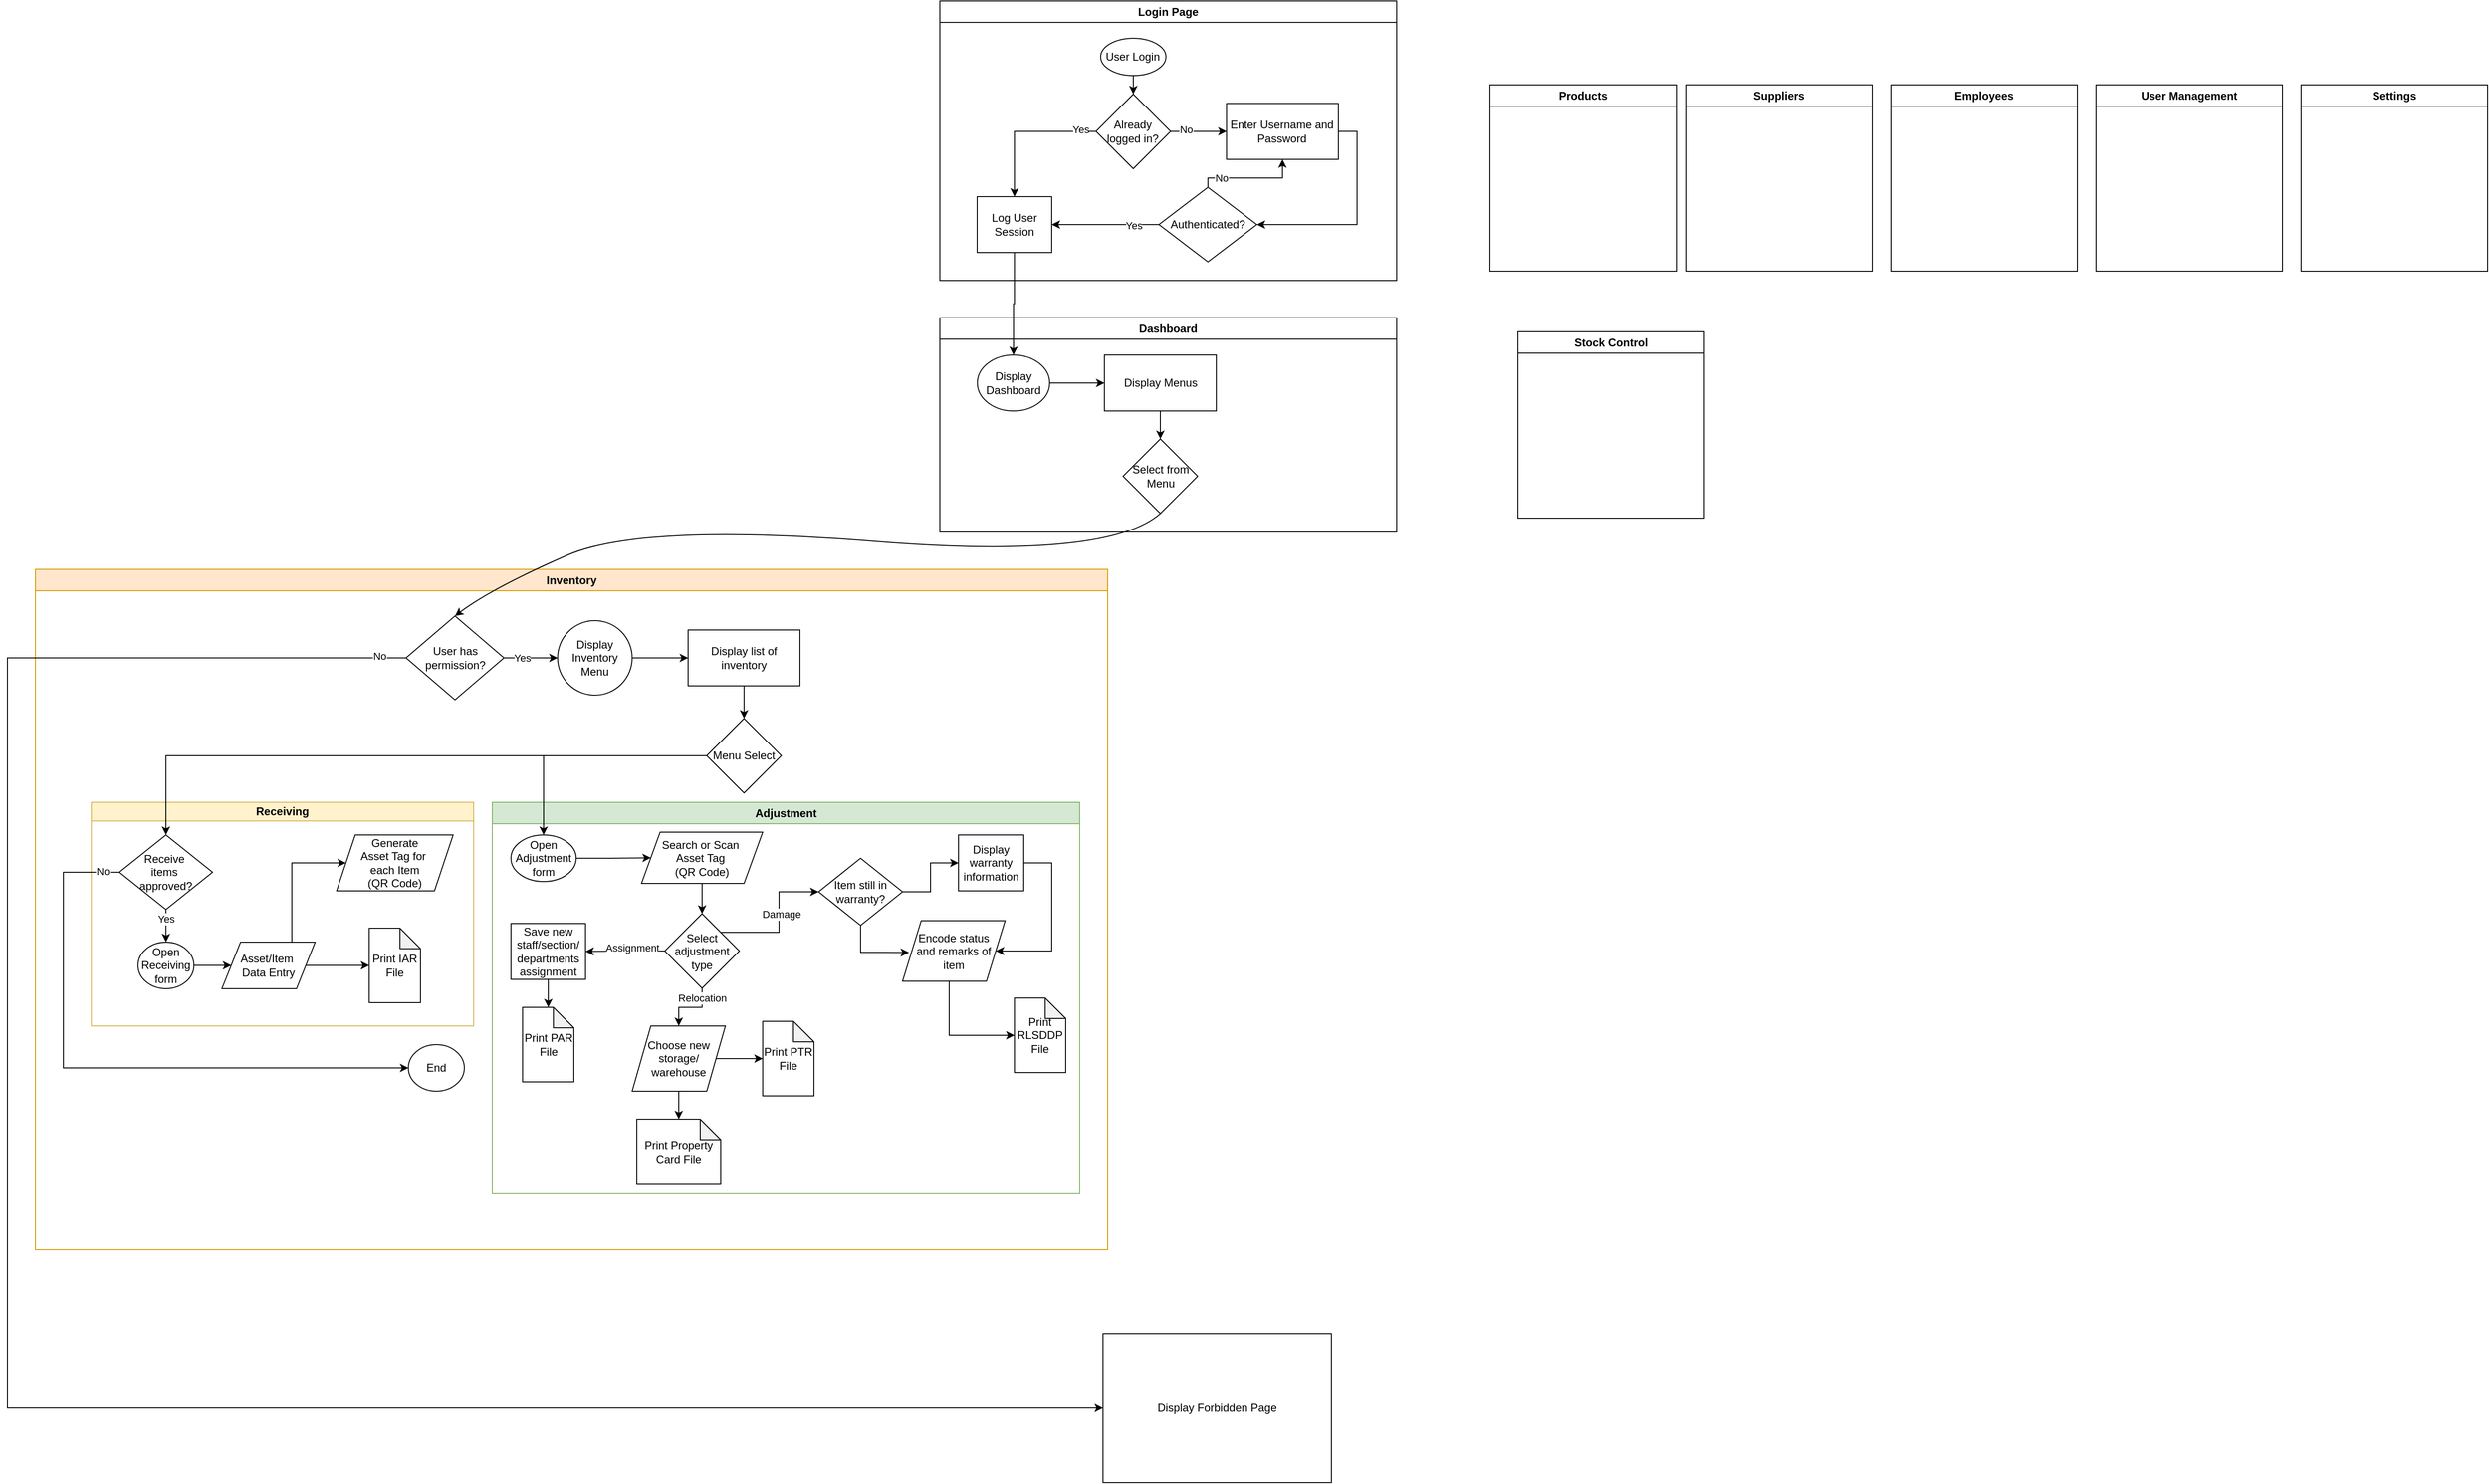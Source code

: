 <mxfile version="24.8.8">
  <diagram id="kgpKYQtTHZ0yAKxKKP6v" name="Page-1">
    <mxGraphModel dx="1338" dy="263" grid="1" gridSize="10" guides="1" tooltips="1" connect="1" arrows="1" fold="1" page="1" pageScale="1" pageWidth="850" pageHeight="1100" background="#ffffff" math="0" shadow="0">
      <root>
        <mxCell id="0" />
        <mxCell id="1" parent="0" />
        <mxCell id="sbPEuqRtvOU7aVTsuF3H-1" value="Login Page" style="swimlane;whiteSpace=wrap;html=1;" parent="1" vertex="1">
          <mxGeometry x="190" y="10" width="490" height="300" as="geometry" />
        </mxCell>
        <mxCell id="sbPEuqRtvOU7aVTsuF3H-4" value="" style="edgeStyle=orthogonalEdgeStyle;rounded=0;orthogonalLoop=1;jettySize=auto;html=1;" parent="sbPEuqRtvOU7aVTsuF3H-1" source="sbPEuqRtvOU7aVTsuF3H-2" target="sbPEuqRtvOU7aVTsuF3H-3" edge="1">
          <mxGeometry relative="1" as="geometry" />
        </mxCell>
        <mxCell id="sbPEuqRtvOU7aVTsuF3H-2" value="User Login" style="ellipse;whiteSpace=wrap;html=1;" parent="sbPEuqRtvOU7aVTsuF3H-1" vertex="1">
          <mxGeometry x="172.48" y="40" width="70" height="40" as="geometry" />
        </mxCell>
        <mxCell id="sbPEuqRtvOU7aVTsuF3H-6" value="" style="edgeStyle=orthogonalEdgeStyle;rounded=0;orthogonalLoop=1;jettySize=auto;html=1;" parent="sbPEuqRtvOU7aVTsuF3H-1" source="sbPEuqRtvOU7aVTsuF3H-3" target="sbPEuqRtvOU7aVTsuF3H-5" edge="1">
          <mxGeometry relative="1" as="geometry" />
        </mxCell>
        <mxCell id="sbPEuqRtvOU7aVTsuF3H-8" value="No" style="edgeLabel;html=1;align=center;verticalAlign=middle;resizable=0;points=[];" parent="sbPEuqRtvOU7aVTsuF3H-6" vertex="1" connectable="0">
          <mxGeometry x="-0.444" y="2" relative="1" as="geometry">
            <mxPoint as="offset" />
          </mxGeometry>
        </mxCell>
        <mxCell id="sbPEuqRtvOU7aVTsuF3H-35" style="edgeStyle=orthogonalEdgeStyle;rounded=0;orthogonalLoop=1;jettySize=auto;html=1;exitX=0;exitY=0.5;exitDx=0;exitDy=0;entryX=0.5;entryY=0;entryDx=0;entryDy=0;" parent="sbPEuqRtvOU7aVTsuF3H-1" source="sbPEuqRtvOU7aVTsuF3H-3" target="sbPEuqRtvOU7aVTsuF3H-34" edge="1">
          <mxGeometry relative="1" as="geometry" />
        </mxCell>
        <mxCell id="sbPEuqRtvOU7aVTsuF3H-38" value="Yes" style="edgeLabel;html=1;align=center;verticalAlign=middle;resizable=0;points=[];" parent="sbPEuqRtvOU7aVTsuF3H-35" vertex="1" connectable="0">
          <mxGeometry x="-0.791" y="-2" relative="1" as="geometry">
            <mxPoint as="offset" />
          </mxGeometry>
        </mxCell>
        <mxCell id="sbPEuqRtvOU7aVTsuF3H-3" value="Already logged in?" style="rhombus;whiteSpace=wrap;html=1;" parent="sbPEuqRtvOU7aVTsuF3H-1" vertex="1">
          <mxGeometry x="167.48" y="100" width="80" height="80" as="geometry" />
        </mxCell>
        <mxCell id="sbPEuqRtvOU7aVTsuF3H-15" style="edgeStyle=orthogonalEdgeStyle;rounded=0;orthogonalLoop=1;jettySize=auto;html=1;exitX=1;exitY=0.5;exitDx=0;exitDy=0;entryX=1;entryY=0.5;entryDx=0;entryDy=0;" parent="sbPEuqRtvOU7aVTsuF3H-1" source="sbPEuqRtvOU7aVTsuF3H-5" target="sbPEuqRtvOU7aVTsuF3H-12" edge="1">
          <mxGeometry relative="1" as="geometry" />
        </mxCell>
        <mxCell id="sbPEuqRtvOU7aVTsuF3H-5" value="Enter Username and Password" style="whiteSpace=wrap;html=1;" parent="sbPEuqRtvOU7aVTsuF3H-1" vertex="1">
          <mxGeometry x="307.48" y="110" width="120" height="60" as="geometry" />
        </mxCell>
        <mxCell id="sbPEuqRtvOU7aVTsuF3H-36" style="edgeStyle=orthogonalEdgeStyle;rounded=0;orthogonalLoop=1;jettySize=auto;html=1;exitX=0;exitY=0.5;exitDx=0;exitDy=0;entryX=1;entryY=0.5;entryDx=0;entryDy=0;" parent="sbPEuqRtvOU7aVTsuF3H-1" source="sbPEuqRtvOU7aVTsuF3H-12" target="sbPEuqRtvOU7aVTsuF3H-34" edge="1">
          <mxGeometry relative="1" as="geometry" />
        </mxCell>
        <mxCell id="sbPEuqRtvOU7aVTsuF3H-41" value="Yes" style="edgeLabel;html=1;align=center;verticalAlign=middle;resizable=0;points=[];" parent="sbPEuqRtvOU7aVTsuF3H-36" vertex="1" connectable="0">
          <mxGeometry x="-0.522" y="1" relative="1" as="geometry">
            <mxPoint as="offset" />
          </mxGeometry>
        </mxCell>
        <mxCell id="sbPEuqRtvOU7aVTsuF3H-39" style="edgeStyle=orthogonalEdgeStyle;rounded=0;orthogonalLoop=1;jettySize=auto;html=1;exitX=0.5;exitY=0;exitDx=0;exitDy=0;entryX=0.5;entryY=1;entryDx=0;entryDy=0;" parent="sbPEuqRtvOU7aVTsuF3H-1" source="sbPEuqRtvOU7aVTsuF3H-12" target="sbPEuqRtvOU7aVTsuF3H-5" edge="1">
          <mxGeometry relative="1" as="geometry">
            <Array as="points">
              <mxPoint x="288" y="190" />
              <mxPoint x="368" y="190" />
            </Array>
          </mxGeometry>
        </mxCell>
        <mxCell id="sbPEuqRtvOU7aVTsuF3H-40" value="No" style="edgeLabel;html=1;align=center;verticalAlign=middle;resizable=0;points=[];" parent="sbPEuqRtvOU7aVTsuF3H-39" vertex="1" connectable="0">
          <mxGeometry x="-0.567" relative="1" as="geometry">
            <mxPoint as="offset" />
          </mxGeometry>
        </mxCell>
        <mxCell id="sbPEuqRtvOU7aVTsuF3H-12" value="Authenticated?" style="rhombus;whiteSpace=wrap;html=1;" parent="sbPEuqRtvOU7aVTsuF3H-1" vertex="1">
          <mxGeometry x="235" y="200" width="105" height="80" as="geometry" />
        </mxCell>
        <mxCell id="sbPEuqRtvOU7aVTsuF3H-34" value="Log User Session" style="rounded=0;whiteSpace=wrap;html=1;" parent="sbPEuqRtvOU7aVTsuF3H-1" vertex="1">
          <mxGeometry x="40" y="210" width="80" height="60" as="geometry" />
        </mxCell>
        <mxCell id="sbPEuqRtvOU7aVTsuF3H-19" value="Dashboard" style="swimlane;whiteSpace=wrap;html=1;" parent="1" vertex="1">
          <mxGeometry x="190" y="350" width="490" height="230" as="geometry">
            <mxRectangle x="190" y="350" width="100" height="30" as="alternateBounds" />
          </mxGeometry>
        </mxCell>
        <mxCell id="sbPEuqRtvOU7aVTsuF3H-44" value="" style="edgeStyle=orthogonalEdgeStyle;rounded=0;orthogonalLoop=1;jettySize=auto;html=1;" parent="sbPEuqRtvOU7aVTsuF3H-19" source="sbPEuqRtvOU7aVTsuF3H-20" target="sbPEuqRtvOU7aVTsuF3H-43" edge="1">
          <mxGeometry relative="1" as="geometry" />
        </mxCell>
        <mxCell id="sbPEuqRtvOU7aVTsuF3H-20" value="Display Dashboard" style="ellipse;whiteSpace=wrap;html=1;" parent="sbPEuqRtvOU7aVTsuF3H-19" vertex="1">
          <mxGeometry x="40.24" y="40" width="77.52" height="60" as="geometry" />
        </mxCell>
        <mxCell id="sbPEuqRtvOU7aVTsuF3H-47" value="" style="edgeStyle=orthogonalEdgeStyle;rounded=0;orthogonalLoop=1;jettySize=auto;html=1;" parent="sbPEuqRtvOU7aVTsuF3H-19" source="sbPEuqRtvOU7aVTsuF3H-43" target="sbPEuqRtvOU7aVTsuF3H-46" edge="1">
          <mxGeometry relative="1" as="geometry" />
        </mxCell>
        <mxCell id="sbPEuqRtvOU7aVTsuF3H-43" value="Display Menus" style="whiteSpace=wrap;html=1;" parent="sbPEuqRtvOU7aVTsuF3H-19" vertex="1">
          <mxGeometry x="176.52" y="40" width="120" height="60" as="geometry" />
        </mxCell>
        <mxCell id="sbPEuqRtvOU7aVTsuF3H-46" value="Select from Menu" style="rhombus;whiteSpace=wrap;html=1;" parent="sbPEuqRtvOU7aVTsuF3H-19" vertex="1">
          <mxGeometry x="196.52" y="130" width="80" height="80" as="geometry" />
        </mxCell>
        <mxCell id="sbPEuqRtvOU7aVTsuF3H-42" style="edgeStyle=orthogonalEdgeStyle;rounded=0;orthogonalLoop=1;jettySize=auto;html=1;exitX=0.5;exitY=1;exitDx=0;exitDy=0;entryX=0.5;entryY=0;entryDx=0;entryDy=0;" parent="1" source="sbPEuqRtvOU7aVTsuF3H-34" target="sbPEuqRtvOU7aVTsuF3H-20" edge="1">
          <mxGeometry relative="1" as="geometry" />
        </mxCell>
        <mxCell id="sbPEuqRtvOU7aVTsuF3H-48" value="Inventory" style="swimlane;whiteSpace=wrap;html=1;fillColor=#ffe6cc;strokeColor=#d79b00;" parent="1" vertex="1">
          <mxGeometry x="-780" y="620" width="1150" height="730" as="geometry" />
        </mxCell>
        <mxCell id="sbPEuqRtvOU7aVTsuF3H-61" value="" style="edgeStyle=orthogonalEdgeStyle;rounded=0;orthogonalLoop=1;jettySize=auto;html=1;" parent="sbPEuqRtvOU7aVTsuF3H-48" source="sbPEuqRtvOU7aVTsuF3H-55" target="sbPEuqRtvOU7aVTsuF3H-60" edge="1">
          <mxGeometry relative="1" as="geometry" />
        </mxCell>
        <mxCell id="sbPEuqRtvOU7aVTsuF3H-73" value="Yes" style="edgeLabel;html=1;align=center;verticalAlign=middle;resizable=0;points=[];" parent="sbPEuqRtvOU7aVTsuF3H-61" vertex="1" connectable="0">
          <mxGeometry x="-0.325" relative="1" as="geometry">
            <mxPoint as="offset" />
          </mxGeometry>
        </mxCell>
        <mxCell id="sbPEuqRtvOU7aVTsuF3H-55" value="User has permission?" style="rhombus;whiteSpace=wrap;html=1;" parent="sbPEuqRtvOU7aVTsuF3H-48" vertex="1">
          <mxGeometry x="397.5" y="50" width="105" height="90" as="geometry" />
        </mxCell>
        <mxCell id="sbPEuqRtvOU7aVTsuF3H-81" style="edgeStyle=orthogonalEdgeStyle;rounded=0;orthogonalLoop=1;jettySize=auto;html=1;exitX=1;exitY=0.5;exitDx=0;exitDy=0;entryX=0;entryY=0.5;entryDx=0;entryDy=0;" parent="sbPEuqRtvOU7aVTsuF3H-48" source="sbPEuqRtvOU7aVTsuF3H-60" target="sbPEuqRtvOU7aVTsuF3H-80" edge="1">
          <mxGeometry relative="1" as="geometry" />
        </mxCell>
        <mxCell id="sbPEuqRtvOU7aVTsuF3H-60" value="Display Inventory Menu" style="ellipse;whiteSpace=wrap;html=1;" parent="sbPEuqRtvOU7aVTsuF3H-48" vertex="1">
          <mxGeometry x="560" y="55" width="80" height="80" as="geometry" />
        </mxCell>
        <mxCell id="sbPEuqRtvOU7aVTsuF3H-62" value="Receiving" style="swimlane;whiteSpace=wrap;html=1;startSize=20;fillColor=#fff2cc;strokeColor=#d6b656;" parent="sbPEuqRtvOU7aVTsuF3H-48" vertex="1">
          <mxGeometry x="60" y="250" width="410" height="240" as="geometry" />
        </mxCell>
        <mxCell id="mD3hHIEsa4qXd8ChemdI-2" value="" style="edgeStyle=orthogonalEdgeStyle;rounded=0;orthogonalLoop=1;jettySize=auto;html=1;" edge="1" parent="sbPEuqRtvOU7aVTsuF3H-62" source="sbPEuqRtvOU7aVTsuF3H-78" target="mD3hHIEsa4qXd8ChemdI-1">
          <mxGeometry relative="1" as="geometry" />
        </mxCell>
        <mxCell id="sbPEuqRtvOU7aVTsuF3H-78" value="Open Receiving form" style="ellipse;whiteSpace=wrap;html=1;" parent="sbPEuqRtvOU7aVTsuF3H-62" vertex="1">
          <mxGeometry x="50" y="150" width="60" height="50" as="geometry" />
        </mxCell>
        <mxCell id="mD3hHIEsa4qXd8ChemdI-20" style="edgeStyle=orthogonalEdgeStyle;rounded=0;orthogonalLoop=1;jettySize=auto;html=1;entryX=0;entryY=0.5;entryDx=0;entryDy=0;exitX=0.75;exitY=0;exitDx=0;exitDy=0;" edge="1" parent="sbPEuqRtvOU7aVTsuF3H-62" source="mD3hHIEsa4qXd8ChemdI-1" target="mD3hHIEsa4qXd8ChemdI-4">
          <mxGeometry relative="1" as="geometry">
            <mxPoint x="220" y="110" as="sourcePoint" />
            <Array as="points">
              <mxPoint x="215" y="65" />
            </Array>
          </mxGeometry>
        </mxCell>
        <mxCell id="mD3hHIEsa4qXd8ChemdI-1" value="Asset/Item&amp;nbsp;&lt;div&gt;Data Entry&lt;/div&gt;" style="shape=parallelogram;perimeter=parallelogramPerimeter;whiteSpace=wrap;html=1;fixedSize=1;" vertex="1" parent="sbPEuqRtvOU7aVTsuF3H-62">
          <mxGeometry x="140" y="150" width="100" height="50" as="geometry" />
        </mxCell>
        <mxCell id="mD3hHIEsa4qXd8ChemdI-4" value="Generate&lt;div&gt;Asset Tag for&amp;nbsp;&lt;/div&gt;&lt;div&gt;each Item&lt;/div&gt;&lt;div&gt;(QR Code)&lt;/div&gt;" style="shape=parallelogram;perimeter=parallelogramPerimeter;whiteSpace=wrap;html=1;fixedSize=1;" vertex="1" parent="sbPEuqRtvOU7aVTsuF3H-62">
          <mxGeometry x="263" y="35" width="125" height="60" as="geometry" />
        </mxCell>
        <mxCell id="mD3hHIEsa4qXd8ChemdI-8" value="Print IAR&lt;div&gt;File&lt;/div&gt;" style="shape=note;whiteSpace=wrap;html=1;backgroundOutline=1;darkOpacity=0.05;size=22;" vertex="1" parent="sbPEuqRtvOU7aVTsuF3H-62">
          <mxGeometry x="298" y="135" width="55" height="80" as="geometry" />
        </mxCell>
        <mxCell id="mD3hHIEsa4qXd8ChemdI-18" style="edgeStyle=orthogonalEdgeStyle;rounded=0;orthogonalLoop=1;jettySize=auto;html=1;exitX=0.5;exitY=1;exitDx=0;exitDy=0;entryX=0.5;entryY=0;entryDx=0;entryDy=0;" edge="1" parent="sbPEuqRtvOU7aVTsuF3H-62" source="mD3hHIEsa4qXd8ChemdI-11" target="sbPEuqRtvOU7aVTsuF3H-78">
          <mxGeometry relative="1" as="geometry" />
        </mxCell>
        <mxCell id="mD3hHIEsa4qXd8ChemdI-22" value="Yes" style="edgeLabel;html=1;align=center;verticalAlign=middle;resizable=0;points=[];" vertex="1" connectable="0" parent="mD3hHIEsa4qXd8ChemdI-18">
          <mxGeometry x="-0.166" y="1" relative="1" as="geometry">
            <mxPoint x="-1" y="-5" as="offset" />
          </mxGeometry>
        </mxCell>
        <mxCell id="mD3hHIEsa4qXd8ChemdI-11" value="Receive&amp;nbsp;&lt;div&gt;items&amp;nbsp;&lt;/div&gt;&lt;div&gt;approved?&lt;/div&gt;" style="rhombus;whiteSpace=wrap;html=1;" vertex="1" parent="sbPEuqRtvOU7aVTsuF3H-62">
          <mxGeometry x="30" y="35" width="100" height="80" as="geometry" />
        </mxCell>
        <mxCell id="mD3hHIEsa4qXd8ChemdI-21" style="edgeStyle=orthogonalEdgeStyle;rounded=0;orthogonalLoop=1;jettySize=auto;html=1;exitX=1;exitY=0.5;exitDx=0;exitDy=0;entryX=0;entryY=0.5;entryDx=0;entryDy=0;entryPerimeter=0;" edge="1" parent="sbPEuqRtvOU7aVTsuF3H-62" source="mD3hHIEsa4qXd8ChemdI-1" target="mD3hHIEsa4qXd8ChemdI-8">
          <mxGeometry relative="1" as="geometry" />
        </mxCell>
        <mxCell id="sbPEuqRtvOU7aVTsuF3H-71" value="Adjustment" style="swimlane;whiteSpace=wrap;html=1;fillColor=#d5e8d4;strokeColor=#82b366;" parent="sbPEuqRtvOU7aVTsuF3H-48" vertex="1">
          <mxGeometry x="490" y="250" width="630" height="420" as="geometry" />
        </mxCell>
        <mxCell id="mD3hHIEsa4qXd8ChemdI-38" style="edgeStyle=orthogonalEdgeStyle;rounded=0;orthogonalLoop=1;jettySize=auto;html=1;" edge="1" parent="sbPEuqRtvOU7aVTsuF3H-71" source="mD3hHIEsa4qXd8ChemdI-26" target="mD3hHIEsa4qXd8ChemdI-37">
          <mxGeometry relative="1" as="geometry" />
        </mxCell>
        <mxCell id="mD3hHIEsa4qXd8ChemdI-26" value="Open Adjustment form" style="ellipse;whiteSpace=wrap;html=1;" vertex="1" parent="sbPEuqRtvOU7aVTsuF3H-71">
          <mxGeometry x="20" y="35" width="70" height="50" as="geometry" />
        </mxCell>
        <mxCell id="mD3hHIEsa4qXd8ChemdI-36" style="edgeStyle=orthogonalEdgeStyle;rounded=0;orthogonalLoop=1;jettySize=auto;html=1;exitX=0;exitY=0.5;exitDx=0;exitDy=0;" edge="1" parent="sbPEuqRtvOU7aVTsuF3H-71" source="mD3hHIEsa4qXd8ChemdI-32" target="mD3hHIEsa4qXd8ChemdI-35">
          <mxGeometry relative="1" as="geometry" />
        </mxCell>
        <mxCell id="mD3hHIEsa4qXd8ChemdI-43" value="Assignment" style="edgeLabel;html=1;align=center;verticalAlign=middle;resizable=0;points=[];" vertex="1" connectable="0" parent="mD3hHIEsa4qXd8ChemdI-36">
          <mxGeometry x="-0.415" relative="1" as="geometry">
            <mxPoint x="-10" y="-4" as="offset" />
          </mxGeometry>
        </mxCell>
        <mxCell id="mD3hHIEsa4qXd8ChemdI-45" style="edgeStyle=orthogonalEdgeStyle;rounded=0;orthogonalLoop=1;jettySize=auto;html=1;exitX=0.5;exitY=1;exitDx=0;exitDy=0;entryX=0.5;entryY=0;entryDx=0;entryDy=0;" edge="1" parent="sbPEuqRtvOU7aVTsuF3H-71" source="mD3hHIEsa4qXd8ChemdI-32" target="mD3hHIEsa4qXd8ChemdI-44">
          <mxGeometry relative="1" as="geometry">
            <Array as="points">
              <mxPoint x="225" y="220" />
              <mxPoint x="200" y="220" />
            </Array>
          </mxGeometry>
        </mxCell>
        <mxCell id="mD3hHIEsa4qXd8ChemdI-46" value="Relocation" style="edgeLabel;html=1;align=center;verticalAlign=middle;resizable=0;points=[];" vertex="1" connectable="0" parent="mD3hHIEsa4qXd8ChemdI-45">
          <mxGeometry x="-0.529" relative="1" as="geometry">
            <mxPoint y="-5" as="offset" />
          </mxGeometry>
        </mxCell>
        <mxCell id="mD3hHIEsa4qXd8ChemdI-71" value="" style="edgeStyle=orthogonalEdgeStyle;rounded=0;orthogonalLoop=1;jettySize=auto;html=1;exitX=1;exitY=0;exitDx=0;exitDy=0;" edge="1" parent="sbPEuqRtvOU7aVTsuF3H-71" source="mD3hHIEsa4qXd8ChemdI-32" target="mD3hHIEsa4qXd8ChemdI-69">
          <mxGeometry relative="1" as="geometry" />
        </mxCell>
        <mxCell id="mD3hHIEsa4qXd8ChemdI-72" value="Damage" style="edgeLabel;html=1;align=center;verticalAlign=middle;resizable=0;points=[];" vertex="1" connectable="0" parent="mD3hHIEsa4qXd8ChemdI-71">
          <mxGeometry x="-0.312" y="2" relative="1" as="geometry">
            <mxPoint x="14" y="-18" as="offset" />
          </mxGeometry>
        </mxCell>
        <mxCell id="mD3hHIEsa4qXd8ChemdI-32" value="Select adjustment type" style="rhombus;whiteSpace=wrap;html=1;" vertex="1" parent="sbPEuqRtvOU7aVTsuF3H-71">
          <mxGeometry x="185" y="119.5" width="80" height="80" as="geometry" />
        </mxCell>
        <mxCell id="mD3hHIEsa4qXd8ChemdI-42" value="" style="edgeStyle=orthogonalEdgeStyle;rounded=0;orthogonalLoop=1;jettySize=auto;html=1;" edge="1" parent="sbPEuqRtvOU7aVTsuF3H-71" source="mD3hHIEsa4qXd8ChemdI-35" target="mD3hHIEsa4qXd8ChemdI-40">
          <mxGeometry relative="1" as="geometry" />
        </mxCell>
        <mxCell id="mD3hHIEsa4qXd8ChemdI-35" value="Save new staff/section/&lt;div&gt;departments assignment&lt;/div&gt;" style="rounded=0;whiteSpace=wrap;html=1;" vertex="1" parent="sbPEuqRtvOU7aVTsuF3H-71">
          <mxGeometry x="20" y="130" width="80" height="60" as="geometry" />
        </mxCell>
        <mxCell id="mD3hHIEsa4qXd8ChemdI-39" value="" style="edgeStyle=orthogonalEdgeStyle;rounded=0;orthogonalLoop=1;jettySize=auto;html=1;" edge="1" parent="sbPEuqRtvOU7aVTsuF3H-71" source="mD3hHIEsa4qXd8ChemdI-37" target="mD3hHIEsa4qXd8ChemdI-32">
          <mxGeometry relative="1" as="geometry" />
        </mxCell>
        <mxCell id="mD3hHIEsa4qXd8ChemdI-37" value="Search or Scan&amp;nbsp;&lt;div&gt;Asset Tag&amp;nbsp;&lt;/div&gt;&lt;div&gt;(QR Code)&lt;/div&gt;" style="shape=parallelogram;perimeter=parallelogramPerimeter;whiteSpace=wrap;html=1;fixedSize=1;" vertex="1" parent="sbPEuqRtvOU7aVTsuF3H-71">
          <mxGeometry x="160" y="32" width="130" height="55" as="geometry" />
        </mxCell>
        <mxCell id="mD3hHIEsa4qXd8ChemdI-40" value="Print PAR File" style="shape=note;whiteSpace=wrap;html=1;backgroundOutline=1;darkOpacity=0.05;size=22;" vertex="1" parent="sbPEuqRtvOU7aVTsuF3H-71">
          <mxGeometry x="32.5" y="220" width="55" height="80" as="geometry" />
        </mxCell>
        <mxCell id="mD3hHIEsa4qXd8ChemdI-64" value="" style="edgeStyle=orthogonalEdgeStyle;rounded=0;orthogonalLoop=1;jettySize=auto;html=1;" edge="1" parent="sbPEuqRtvOU7aVTsuF3H-71" source="mD3hHIEsa4qXd8ChemdI-44" target="mD3hHIEsa4qXd8ChemdI-63">
          <mxGeometry relative="1" as="geometry" />
        </mxCell>
        <mxCell id="mD3hHIEsa4qXd8ChemdI-65" value="" style="edgeStyle=orthogonalEdgeStyle;rounded=0;orthogonalLoop=1;jettySize=auto;html=1;" edge="1" parent="sbPEuqRtvOU7aVTsuF3H-71" source="mD3hHIEsa4qXd8ChemdI-44" target="mD3hHIEsa4qXd8ChemdI-47">
          <mxGeometry relative="1" as="geometry" />
        </mxCell>
        <mxCell id="mD3hHIEsa4qXd8ChemdI-44" value="Choose new storage/&lt;div&gt;warehouse&lt;/div&gt;" style="rounded=0;whiteSpace=wrap;html=1;shape=parallelogram;perimeter=parallelogramPerimeter;fixedSize=1;" vertex="1" parent="sbPEuqRtvOU7aVTsuF3H-71">
          <mxGeometry x="150" y="240" width="100" height="70" as="geometry" />
        </mxCell>
        <mxCell id="mD3hHIEsa4qXd8ChemdI-47" value="Print PTR File" style="shape=note;whiteSpace=wrap;html=1;backgroundOutline=1;darkOpacity=0.05;size=22;" vertex="1" parent="sbPEuqRtvOU7aVTsuF3H-71">
          <mxGeometry x="290" y="235" width="55" height="80" as="geometry" />
        </mxCell>
        <mxCell id="mD3hHIEsa4qXd8ChemdI-63" value="Print Property Card File" style="shape=note;whiteSpace=wrap;html=1;backgroundOutline=1;darkOpacity=0.05;size=22;" vertex="1" parent="sbPEuqRtvOU7aVTsuF3H-71">
          <mxGeometry x="155" y="340" width="90" height="70" as="geometry" />
        </mxCell>
        <mxCell id="mD3hHIEsa4qXd8ChemdI-66" value="Encode status&lt;div&gt;and remarks of&lt;/div&gt;&lt;div&gt;item&lt;/div&gt;" style="rounded=0;whiteSpace=wrap;html=1;shape=parallelogram;perimeter=parallelogramPerimeter;fixedSize=1;" vertex="1" parent="sbPEuqRtvOU7aVTsuF3H-71">
          <mxGeometry x="440" y="127" width="110" height="65" as="geometry" />
        </mxCell>
        <mxCell id="mD3hHIEsa4qXd8ChemdI-80" style="edgeStyle=orthogonalEdgeStyle;rounded=0;orthogonalLoop=1;jettySize=auto;html=1;entryX=0;entryY=0.5;entryDx=0;entryDy=0;" edge="1" parent="sbPEuqRtvOU7aVTsuF3H-71" source="mD3hHIEsa4qXd8ChemdI-69" target="mD3hHIEsa4qXd8ChemdI-70">
          <mxGeometry relative="1" as="geometry" />
        </mxCell>
        <mxCell id="mD3hHIEsa4qXd8ChemdI-69" value="Item still in warranty?" style="rounded=0;whiteSpace=wrap;html=1;shape=rhombus;perimeter=rhombusPerimeter;" vertex="1" parent="sbPEuqRtvOU7aVTsuF3H-71">
          <mxGeometry x="350" y="60" width="90" height="72" as="geometry" />
        </mxCell>
        <mxCell id="mD3hHIEsa4qXd8ChemdI-83" style="edgeStyle=orthogonalEdgeStyle;rounded=0;orthogonalLoop=1;jettySize=auto;html=1;entryX=1;entryY=0.5;entryDx=0;entryDy=0;" edge="1" parent="sbPEuqRtvOU7aVTsuF3H-71" source="mD3hHIEsa4qXd8ChemdI-70" target="mD3hHIEsa4qXd8ChemdI-66">
          <mxGeometry relative="1" as="geometry">
            <Array as="points">
              <mxPoint x="600" y="65" />
              <mxPoint x="600" y="160" />
            </Array>
          </mxGeometry>
        </mxCell>
        <mxCell id="mD3hHIEsa4qXd8ChemdI-70" value="Display warranty information" style="rounded=0;whiteSpace=wrap;html=1;" vertex="1" parent="sbPEuqRtvOU7aVTsuF3H-71">
          <mxGeometry x="500" y="35" width="70" height="60" as="geometry" />
        </mxCell>
        <mxCell id="mD3hHIEsa4qXd8ChemdI-78" value="Print RLSDDP&lt;div&gt;File&lt;/div&gt;" style="shape=note;whiteSpace=wrap;html=1;backgroundOutline=1;darkOpacity=0.05;size=22;" vertex="1" parent="sbPEuqRtvOU7aVTsuF3H-71">
          <mxGeometry x="560" y="210" width="55" height="80" as="geometry" />
        </mxCell>
        <mxCell id="mD3hHIEsa4qXd8ChemdI-81" style="edgeStyle=orthogonalEdgeStyle;rounded=0;orthogonalLoop=1;jettySize=auto;html=1;exitX=0.5;exitY=1;exitDx=0;exitDy=0;entryX=0.063;entryY=0.525;entryDx=0;entryDy=0;entryPerimeter=0;" edge="1" parent="sbPEuqRtvOU7aVTsuF3H-71" source="mD3hHIEsa4qXd8ChemdI-69" target="mD3hHIEsa4qXd8ChemdI-66">
          <mxGeometry relative="1" as="geometry">
            <Array as="points">
              <mxPoint x="395" y="161" />
              <mxPoint x="420" y="161" />
            </Array>
          </mxGeometry>
        </mxCell>
        <mxCell id="mD3hHIEsa4qXd8ChemdI-82" style="edgeStyle=orthogonalEdgeStyle;rounded=0;orthogonalLoop=1;jettySize=auto;html=1;entryX=0;entryY=0.5;entryDx=0;entryDy=0;entryPerimeter=0;" edge="1" parent="sbPEuqRtvOU7aVTsuF3H-71" source="mD3hHIEsa4qXd8ChemdI-66" target="mD3hHIEsa4qXd8ChemdI-78">
          <mxGeometry relative="1" as="geometry">
            <Array as="points">
              <mxPoint x="490" y="250" />
            </Array>
          </mxGeometry>
        </mxCell>
        <mxCell id="sbPEuqRtvOU7aVTsuF3H-77" style="edgeStyle=orthogonalEdgeStyle;rounded=0;orthogonalLoop=1;jettySize=auto;html=1;exitX=0;exitY=0.5;exitDx=0;exitDy=0;entryX=0.5;entryY=0;entryDx=0;entryDy=0;" parent="sbPEuqRtvOU7aVTsuF3H-48" source="sbPEuqRtvOU7aVTsuF3H-74" target="mD3hHIEsa4qXd8ChemdI-26" edge="1">
          <mxGeometry relative="1" as="geometry" />
        </mxCell>
        <mxCell id="mD3hHIEsa4qXd8ChemdI-19" style="edgeStyle=orthogonalEdgeStyle;rounded=0;orthogonalLoop=1;jettySize=auto;html=1;exitX=0;exitY=0.5;exitDx=0;exitDy=0;entryX=0.5;entryY=0;entryDx=0;entryDy=0;" edge="1" parent="sbPEuqRtvOU7aVTsuF3H-48" source="sbPEuqRtvOU7aVTsuF3H-74" target="mD3hHIEsa4qXd8ChemdI-11">
          <mxGeometry relative="1" as="geometry" />
        </mxCell>
        <mxCell id="sbPEuqRtvOU7aVTsuF3H-74" value="Menu Select" style="rhombus;whiteSpace=wrap;html=1;" parent="sbPEuqRtvOU7aVTsuF3H-48" vertex="1">
          <mxGeometry x="720" y="160" width="80" height="80" as="geometry" />
        </mxCell>
        <mxCell id="sbPEuqRtvOU7aVTsuF3H-82" style="edgeStyle=orthogonalEdgeStyle;rounded=0;orthogonalLoop=1;jettySize=auto;html=1;exitX=0.5;exitY=1;exitDx=0;exitDy=0;entryX=0.5;entryY=0;entryDx=0;entryDy=0;" parent="sbPEuqRtvOU7aVTsuF3H-48" source="sbPEuqRtvOU7aVTsuF3H-80" target="sbPEuqRtvOU7aVTsuF3H-74" edge="1">
          <mxGeometry relative="1" as="geometry" />
        </mxCell>
        <mxCell id="sbPEuqRtvOU7aVTsuF3H-80" value="Display list of inventory" style="whiteSpace=wrap;html=1;" parent="sbPEuqRtvOU7aVTsuF3H-48" vertex="1">
          <mxGeometry x="700" y="65" width="120" height="60" as="geometry" />
        </mxCell>
        <mxCell id="mD3hHIEsa4qXd8ChemdI-23" value="End" style="ellipse;whiteSpace=wrap;html=1;" vertex="1" parent="sbPEuqRtvOU7aVTsuF3H-48">
          <mxGeometry x="400" y="510" width="60" height="50" as="geometry" />
        </mxCell>
        <mxCell id="mD3hHIEsa4qXd8ChemdI-27" style="edgeStyle=orthogonalEdgeStyle;rounded=0;orthogonalLoop=1;jettySize=auto;html=1;entryX=0;entryY=0.5;entryDx=0;entryDy=0;" edge="1" parent="sbPEuqRtvOU7aVTsuF3H-48" source="mD3hHIEsa4qXd8ChemdI-11" target="mD3hHIEsa4qXd8ChemdI-23">
          <mxGeometry relative="1" as="geometry">
            <Array as="points">
              <mxPoint x="30" y="325" />
              <mxPoint x="30" y="535" />
            </Array>
          </mxGeometry>
        </mxCell>
        <mxCell id="mD3hHIEsa4qXd8ChemdI-28" value="No" style="edgeLabel;html=1;align=center;verticalAlign=middle;resizable=0;points=[];" vertex="1" connectable="0" parent="mD3hHIEsa4qXd8ChemdI-27">
          <mxGeometry x="-0.944" y="-1" relative="1" as="geometry">
            <mxPoint as="offset" />
          </mxGeometry>
        </mxCell>
        <mxCell id="sbPEuqRtvOU7aVTsuF3H-49" value="Stock Control" style="swimlane;whiteSpace=wrap;html=1;" parent="1" vertex="1">
          <mxGeometry x="810" y="365" width="200" height="200" as="geometry" />
        </mxCell>
        <mxCell id="sbPEuqRtvOU7aVTsuF3H-50" value="Products" style="swimlane;whiteSpace=wrap;html=1;" parent="1" vertex="1">
          <mxGeometry x="780" y="100" width="200" height="200" as="geometry" />
        </mxCell>
        <mxCell id="sbPEuqRtvOU7aVTsuF3H-51" value="Suppliers" style="swimlane;whiteSpace=wrap;html=1;" parent="1" vertex="1">
          <mxGeometry x="990" y="100" width="200" height="200" as="geometry" />
        </mxCell>
        <mxCell id="sbPEuqRtvOU7aVTsuF3H-52" value="Employees" style="swimlane;whiteSpace=wrap;html=1;" parent="1" vertex="1">
          <mxGeometry x="1210" y="100" width="200" height="200" as="geometry" />
        </mxCell>
        <mxCell id="sbPEuqRtvOU7aVTsuF3H-53" value="User Management" style="swimlane;whiteSpace=wrap;html=1;" parent="1" vertex="1">
          <mxGeometry x="1430" y="100" width="200" height="200" as="geometry" />
        </mxCell>
        <mxCell id="sbPEuqRtvOU7aVTsuF3H-54" value="Settings" style="swimlane;whiteSpace=wrap;html=1;" parent="1" vertex="1">
          <mxGeometry x="1650" y="100" width="200" height="200" as="geometry" />
        </mxCell>
        <mxCell id="sbPEuqRtvOU7aVTsuF3H-72" value="" style="curved=1;endArrow=classic;html=1;rounded=0;exitX=0.5;exitY=1;exitDx=0;exitDy=0;entryX=0.5;entryY=0;entryDx=0;entryDy=0;" parent="1" source="sbPEuqRtvOU7aVTsuF3H-46" target="sbPEuqRtvOU7aVTsuF3H-55" edge="1">
          <mxGeometry width="50" height="50" relative="1" as="geometry">
            <mxPoint x="290" y="590" as="sourcePoint" />
            <mxPoint x="340" y="540" as="targetPoint" />
            <Array as="points">
              <mxPoint x="370" y="610" />
              <mxPoint x="-130" y="570" />
              <mxPoint x="-290" y="640" />
            </Array>
          </mxGeometry>
        </mxCell>
        <mxCell id="sbPEuqRtvOU7aVTsuF3H-56" value="Display Forbidden Page" style="whiteSpace=wrap;html=1;" parent="1" vertex="1">
          <mxGeometry x="365" y="1440" width="245" height="160" as="geometry" />
        </mxCell>
        <mxCell id="mD3hHIEsa4qXd8ChemdI-30" style="edgeStyle=orthogonalEdgeStyle;rounded=0;orthogonalLoop=1;jettySize=auto;html=1;exitX=0;exitY=0.5;exitDx=0;exitDy=0;entryX=0;entryY=0.5;entryDx=0;entryDy=0;" edge="1" parent="1" source="sbPEuqRtvOU7aVTsuF3H-55" target="sbPEuqRtvOU7aVTsuF3H-56">
          <mxGeometry relative="1" as="geometry">
            <Array as="points">
              <mxPoint x="-810" y="715" />
              <mxPoint x="-810" y="1520" />
            </Array>
          </mxGeometry>
        </mxCell>
        <mxCell id="mD3hHIEsa4qXd8ChemdI-31" value="No" style="edgeLabel;html=1;align=center;verticalAlign=middle;resizable=0;points=[];" vertex="1" connectable="0" parent="mD3hHIEsa4qXd8ChemdI-30">
          <mxGeometry x="-0.976" y="-2" relative="1" as="geometry">
            <mxPoint as="offset" />
          </mxGeometry>
        </mxCell>
      </root>
    </mxGraphModel>
  </diagram>
</mxfile>
